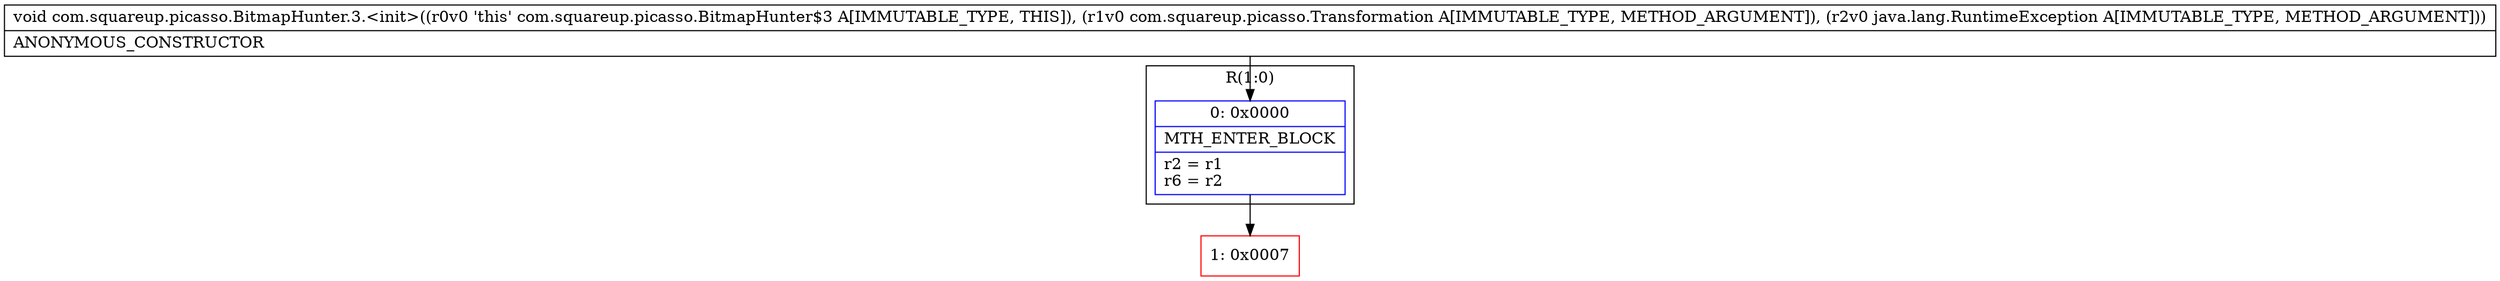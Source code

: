 digraph "CFG forcom.squareup.picasso.BitmapHunter.3.\<init\>(Lcom\/squareup\/picasso\/Transformation;Ljava\/lang\/RuntimeException;)V" {
subgraph cluster_Region_1954646416 {
label = "R(1:0)";
node [shape=record,color=blue];
Node_0 [shape=record,label="{0\:\ 0x0000|MTH_ENTER_BLOCK\l|r2 = r1\lr6 = r2\l}"];
}
Node_1 [shape=record,color=red,label="{1\:\ 0x0007}"];
MethodNode[shape=record,label="{void com.squareup.picasso.BitmapHunter.3.\<init\>((r0v0 'this' com.squareup.picasso.BitmapHunter$3 A[IMMUTABLE_TYPE, THIS]), (r1v0 com.squareup.picasso.Transformation A[IMMUTABLE_TYPE, METHOD_ARGUMENT]), (r2v0 java.lang.RuntimeException A[IMMUTABLE_TYPE, METHOD_ARGUMENT]))  | ANONYMOUS_CONSTRUCTOR\l}"];
MethodNode -> Node_0;
Node_0 -> Node_1;
}

